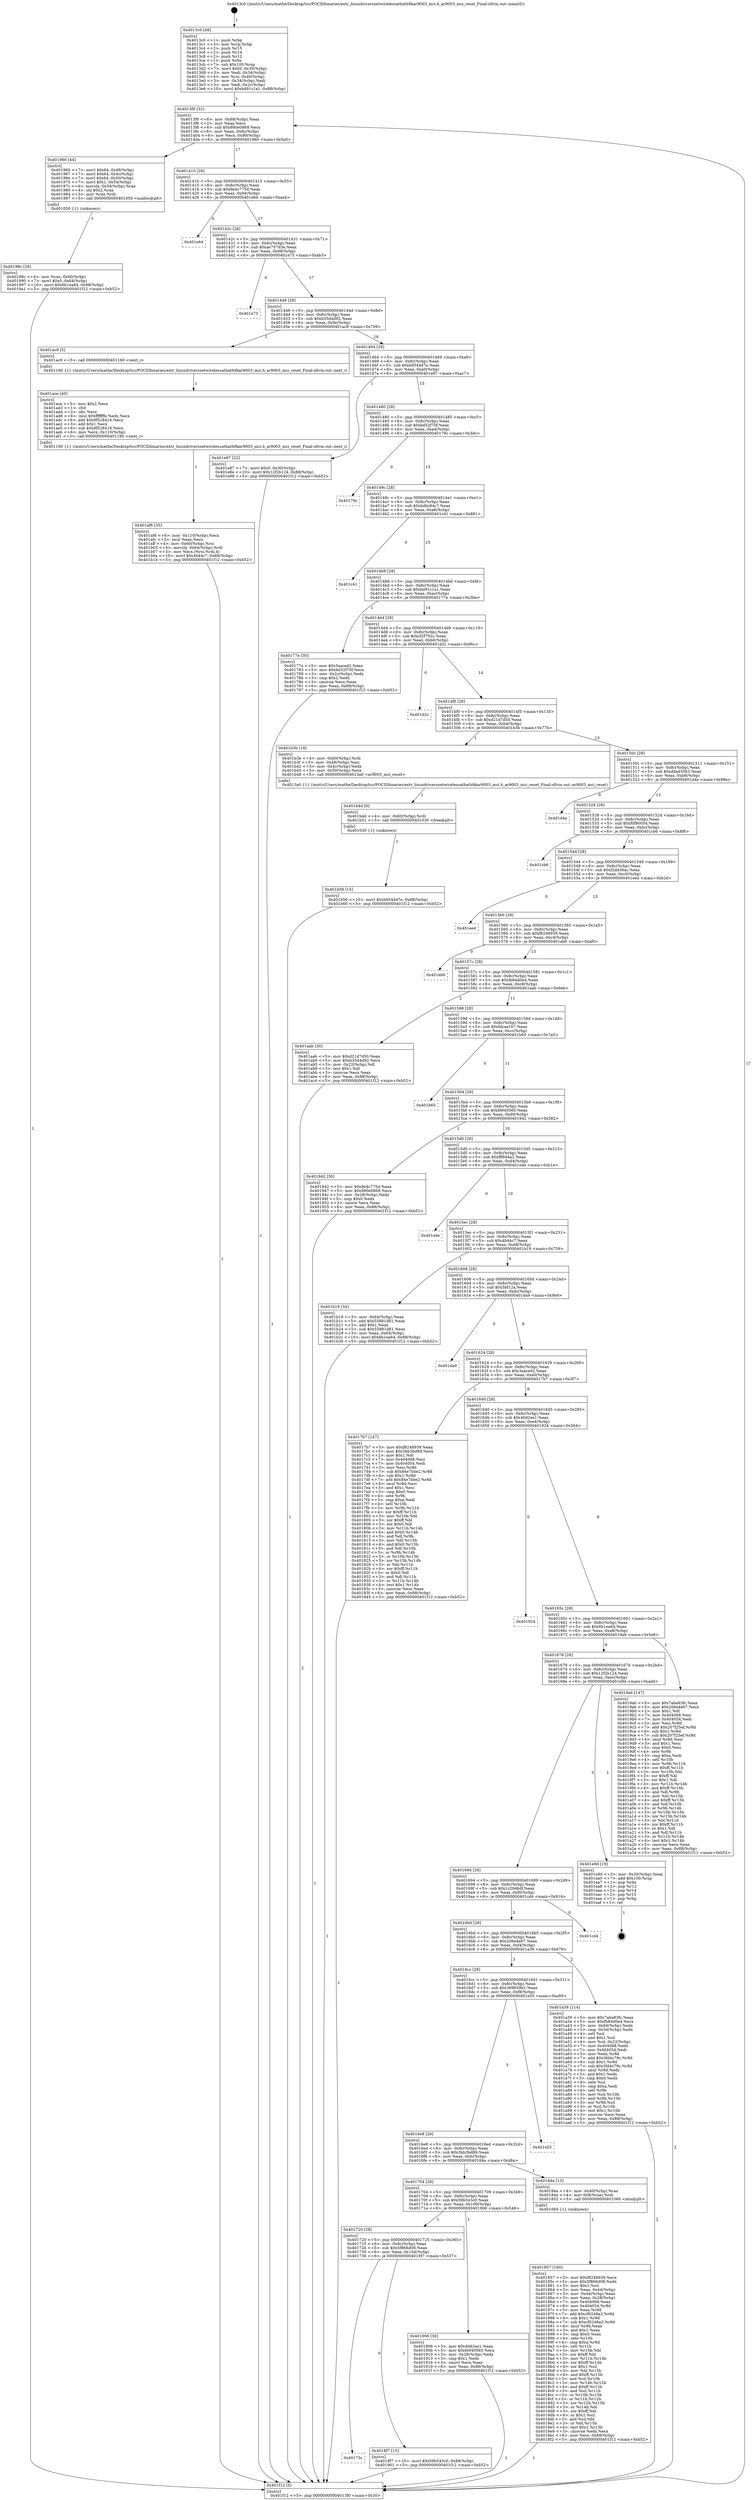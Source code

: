 digraph "0x4013c0" {
  label = "0x4013c0 (/mnt/c/Users/mathe/Desktop/tcc/POCII/binaries/extr_linuxdriversnetwirelessathath9kar9003_mci.h_ar9003_mci_reset_Final-ollvm.out::main(0))"
  labelloc = "t"
  node[shape=record]

  Entry [label="",width=0.3,height=0.3,shape=circle,fillcolor=black,style=filled]
  "0x4013f0" [label="{
     0x4013f0 [32]\l
     | [instrs]\l
     &nbsp;&nbsp;0x4013f0 \<+6\>: mov -0x88(%rbp),%eax\l
     &nbsp;&nbsp;0x4013f6 \<+2\>: mov %eax,%ecx\l
     &nbsp;&nbsp;0x4013f8 \<+6\>: sub $0x990e0869,%ecx\l
     &nbsp;&nbsp;0x4013fe \<+6\>: mov %eax,-0x8c(%rbp)\l
     &nbsp;&nbsp;0x401404 \<+6\>: mov %ecx,-0x90(%rbp)\l
     &nbsp;&nbsp;0x40140a \<+6\>: je 0000000000401960 \<main+0x5a0\>\l
  }"]
  "0x401960" [label="{
     0x401960 [44]\l
     | [instrs]\l
     &nbsp;&nbsp;0x401960 \<+7\>: movl $0x64,-0x48(%rbp)\l
     &nbsp;&nbsp;0x401967 \<+7\>: movl $0x64,-0x4c(%rbp)\l
     &nbsp;&nbsp;0x40196e \<+7\>: movl $0x64,-0x50(%rbp)\l
     &nbsp;&nbsp;0x401975 \<+7\>: movl $0x1,-0x54(%rbp)\l
     &nbsp;&nbsp;0x40197c \<+4\>: movslq -0x54(%rbp),%rax\l
     &nbsp;&nbsp;0x401980 \<+4\>: shl $0x2,%rax\l
     &nbsp;&nbsp;0x401984 \<+3\>: mov %rax,%rdi\l
     &nbsp;&nbsp;0x401987 \<+5\>: call 0000000000401050 \<malloc@plt\>\l
     | [calls]\l
     &nbsp;&nbsp;0x401050 \{1\} (unknown)\l
  }"]
  "0x401410" [label="{
     0x401410 [28]\l
     | [instrs]\l
     &nbsp;&nbsp;0x401410 \<+5\>: jmp 0000000000401415 \<main+0x55\>\l
     &nbsp;&nbsp;0x401415 \<+6\>: mov -0x8c(%rbp),%eax\l
     &nbsp;&nbsp;0x40141b \<+5\>: sub $0x9e4c775d,%eax\l
     &nbsp;&nbsp;0x401420 \<+6\>: mov %eax,-0x94(%rbp)\l
     &nbsp;&nbsp;0x401426 \<+6\>: je 0000000000401e64 \<main+0xaa4\>\l
  }"]
  Exit [label="",width=0.3,height=0.3,shape=circle,fillcolor=black,style=filled,peripheries=2]
  "0x401e64" [label="{
     0x401e64\l
  }", style=dashed]
  "0x40142c" [label="{
     0x40142c [28]\l
     | [instrs]\l
     &nbsp;&nbsp;0x40142c \<+5\>: jmp 0000000000401431 \<main+0x71\>\l
     &nbsp;&nbsp;0x401431 \<+6\>: mov -0x8c(%rbp),%eax\l
     &nbsp;&nbsp;0x401437 \<+5\>: sub $0xae757d3e,%eax\l
     &nbsp;&nbsp;0x40143c \<+6\>: mov %eax,-0x98(%rbp)\l
     &nbsp;&nbsp;0x401442 \<+6\>: je 0000000000401e73 \<main+0xab3\>\l
  }"]
  "0x401b56" [label="{
     0x401b56 [15]\l
     | [instrs]\l
     &nbsp;&nbsp;0x401b56 \<+10\>: movl $0xb9544d7e,-0x88(%rbp)\l
     &nbsp;&nbsp;0x401b60 \<+5\>: jmp 0000000000401f12 \<main+0xb52\>\l
  }"]
  "0x401e73" [label="{
     0x401e73\l
  }", style=dashed]
  "0x401448" [label="{
     0x401448 [28]\l
     | [instrs]\l
     &nbsp;&nbsp;0x401448 \<+5\>: jmp 000000000040144d \<main+0x8d\>\l
     &nbsp;&nbsp;0x40144d \<+6\>: mov -0x8c(%rbp),%eax\l
     &nbsp;&nbsp;0x401453 \<+5\>: sub $0xb35d4d92,%eax\l
     &nbsp;&nbsp;0x401458 \<+6\>: mov %eax,-0x9c(%rbp)\l
     &nbsp;&nbsp;0x40145e \<+6\>: je 0000000000401ac9 \<main+0x709\>\l
  }"]
  "0x401b4d" [label="{
     0x401b4d [9]\l
     | [instrs]\l
     &nbsp;&nbsp;0x401b4d \<+4\>: mov -0x60(%rbp),%rdi\l
     &nbsp;&nbsp;0x401b51 \<+5\>: call 0000000000401030 \<free@plt\>\l
     | [calls]\l
     &nbsp;&nbsp;0x401030 \{1\} (unknown)\l
  }"]
  "0x401ac9" [label="{
     0x401ac9 [5]\l
     | [instrs]\l
     &nbsp;&nbsp;0x401ac9 \<+5\>: call 0000000000401160 \<next_i\>\l
     | [calls]\l
     &nbsp;&nbsp;0x401160 \{1\} (/mnt/c/Users/mathe/Desktop/tcc/POCII/binaries/extr_linuxdriversnetwirelessathath9kar9003_mci.h_ar9003_mci_reset_Final-ollvm.out::next_i)\l
  }"]
  "0x401464" [label="{
     0x401464 [28]\l
     | [instrs]\l
     &nbsp;&nbsp;0x401464 \<+5\>: jmp 0000000000401469 \<main+0xa9\>\l
     &nbsp;&nbsp;0x401469 \<+6\>: mov -0x8c(%rbp),%eax\l
     &nbsp;&nbsp;0x40146f \<+5\>: sub $0xb9544d7e,%eax\l
     &nbsp;&nbsp;0x401474 \<+6\>: mov %eax,-0xa0(%rbp)\l
     &nbsp;&nbsp;0x40147a \<+6\>: je 0000000000401e87 \<main+0xac7\>\l
  }"]
  "0x401af6" [label="{
     0x401af6 [35]\l
     | [instrs]\l
     &nbsp;&nbsp;0x401af6 \<+6\>: mov -0x110(%rbp),%ecx\l
     &nbsp;&nbsp;0x401afc \<+3\>: imul %eax,%ecx\l
     &nbsp;&nbsp;0x401aff \<+4\>: mov -0x60(%rbp),%rsi\l
     &nbsp;&nbsp;0x401b03 \<+4\>: movslq -0x64(%rbp),%rdi\l
     &nbsp;&nbsp;0x401b07 \<+3\>: mov %ecx,(%rsi,%rdi,4)\l
     &nbsp;&nbsp;0x401b0a \<+10\>: movl $0x4b44c7,-0x88(%rbp)\l
     &nbsp;&nbsp;0x401b14 \<+5\>: jmp 0000000000401f12 \<main+0xb52\>\l
  }"]
  "0x401e87" [label="{
     0x401e87 [22]\l
     | [instrs]\l
     &nbsp;&nbsp;0x401e87 \<+7\>: movl $0x0,-0x30(%rbp)\l
     &nbsp;&nbsp;0x401e8e \<+10\>: movl $0x12f2b124,-0x88(%rbp)\l
     &nbsp;&nbsp;0x401e98 \<+5\>: jmp 0000000000401f12 \<main+0xb52\>\l
  }"]
  "0x401480" [label="{
     0x401480 [28]\l
     | [instrs]\l
     &nbsp;&nbsp;0x401480 \<+5\>: jmp 0000000000401485 \<main+0xc5\>\l
     &nbsp;&nbsp;0x401485 \<+6\>: mov -0x8c(%rbp),%eax\l
     &nbsp;&nbsp;0x40148b \<+5\>: sub $0xbd32f70f,%eax\l
     &nbsp;&nbsp;0x401490 \<+6\>: mov %eax,-0xa4(%rbp)\l
     &nbsp;&nbsp;0x401496 \<+6\>: je 000000000040179c \<main+0x3dc\>\l
  }"]
  "0x401ace" [label="{
     0x401ace [40]\l
     | [instrs]\l
     &nbsp;&nbsp;0x401ace \<+5\>: mov $0x2,%ecx\l
     &nbsp;&nbsp;0x401ad3 \<+1\>: cltd\l
     &nbsp;&nbsp;0x401ad4 \<+2\>: idiv %ecx\l
     &nbsp;&nbsp;0x401ad6 \<+6\>: imul $0xfffffffe,%edx,%ecx\l
     &nbsp;&nbsp;0x401adc \<+6\>: add $0x9f528416,%ecx\l
     &nbsp;&nbsp;0x401ae2 \<+3\>: add $0x1,%ecx\l
     &nbsp;&nbsp;0x401ae5 \<+6\>: sub $0x9f528416,%ecx\l
     &nbsp;&nbsp;0x401aeb \<+6\>: mov %ecx,-0x110(%rbp)\l
     &nbsp;&nbsp;0x401af1 \<+5\>: call 0000000000401160 \<next_i\>\l
     | [calls]\l
     &nbsp;&nbsp;0x401160 \{1\} (/mnt/c/Users/mathe/Desktop/tcc/POCII/binaries/extr_linuxdriversnetwirelessathath9kar9003_mci.h_ar9003_mci_reset_Final-ollvm.out::next_i)\l
  }"]
  "0x40179c" [label="{
     0x40179c\l
  }", style=dashed]
  "0x40149c" [label="{
     0x40149c [28]\l
     | [instrs]\l
     &nbsp;&nbsp;0x40149c \<+5\>: jmp 00000000004014a1 \<main+0xe1\>\l
     &nbsp;&nbsp;0x4014a1 \<+6\>: mov -0x8c(%rbp),%eax\l
     &nbsp;&nbsp;0x4014a7 \<+5\>: sub $0xbd6c84c7,%eax\l
     &nbsp;&nbsp;0x4014ac \<+6\>: mov %eax,-0xa8(%rbp)\l
     &nbsp;&nbsp;0x4014b2 \<+6\>: je 0000000000401c41 \<main+0x881\>\l
  }"]
  "0x40198c" [label="{
     0x40198c [26]\l
     | [instrs]\l
     &nbsp;&nbsp;0x40198c \<+4\>: mov %rax,-0x60(%rbp)\l
     &nbsp;&nbsp;0x401990 \<+7\>: movl $0x0,-0x64(%rbp)\l
     &nbsp;&nbsp;0x401997 \<+10\>: movl $0x6b1ea64,-0x88(%rbp)\l
     &nbsp;&nbsp;0x4019a1 \<+5\>: jmp 0000000000401f12 \<main+0xb52\>\l
  }"]
  "0x401c41" [label="{
     0x401c41\l
  }", style=dashed]
  "0x4014b8" [label="{
     0x4014b8 [28]\l
     | [instrs]\l
     &nbsp;&nbsp;0x4014b8 \<+5\>: jmp 00000000004014bd \<main+0xfd\>\l
     &nbsp;&nbsp;0x4014bd \<+6\>: mov -0x8c(%rbp),%eax\l
     &nbsp;&nbsp;0x4014c3 \<+5\>: sub $0xbd91c1a1,%eax\l
     &nbsp;&nbsp;0x4014c8 \<+6\>: mov %eax,-0xac(%rbp)\l
     &nbsp;&nbsp;0x4014ce \<+6\>: je 000000000040177e \<main+0x3be\>\l
  }"]
  "0x40173c" [label="{
     0x40173c\l
  }", style=dashed]
  "0x40177e" [label="{
     0x40177e [30]\l
     | [instrs]\l
     &nbsp;&nbsp;0x40177e \<+5\>: mov $0x3aaced2,%eax\l
     &nbsp;&nbsp;0x401783 \<+5\>: mov $0xbd32f70f,%ecx\l
     &nbsp;&nbsp;0x401788 \<+3\>: mov -0x2c(%rbp),%edx\l
     &nbsp;&nbsp;0x40178b \<+3\>: cmp $0x2,%edx\l
     &nbsp;&nbsp;0x40178e \<+3\>: cmovne %ecx,%eax\l
     &nbsp;&nbsp;0x401791 \<+6\>: mov %eax,-0x88(%rbp)\l
     &nbsp;&nbsp;0x401797 \<+5\>: jmp 0000000000401f12 \<main+0xb52\>\l
  }"]
  "0x4014d4" [label="{
     0x4014d4 [28]\l
     | [instrs]\l
     &nbsp;&nbsp;0x4014d4 \<+5\>: jmp 00000000004014d9 \<main+0x119\>\l
     &nbsp;&nbsp;0x4014d9 \<+6\>: mov -0x8c(%rbp),%eax\l
     &nbsp;&nbsp;0x4014df \<+5\>: sub $0xcf2f792c,%eax\l
     &nbsp;&nbsp;0x4014e4 \<+6\>: mov %eax,-0xb0(%rbp)\l
     &nbsp;&nbsp;0x4014ea \<+6\>: je 0000000000401d2c \<main+0x96c\>\l
  }"]
  "0x401f12" [label="{
     0x401f12 [5]\l
     | [instrs]\l
     &nbsp;&nbsp;0x401f12 \<+5\>: jmp 00000000004013f0 \<main+0x30\>\l
  }"]
  "0x4013c0" [label="{
     0x4013c0 [48]\l
     | [instrs]\l
     &nbsp;&nbsp;0x4013c0 \<+1\>: push %rbp\l
     &nbsp;&nbsp;0x4013c1 \<+3\>: mov %rsp,%rbp\l
     &nbsp;&nbsp;0x4013c4 \<+2\>: push %r15\l
     &nbsp;&nbsp;0x4013c6 \<+2\>: push %r14\l
     &nbsp;&nbsp;0x4013c8 \<+2\>: push %r12\l
     &nbsp;&nbsp;0x4013ca \<+1\>: push %rbx\l
     &nbsp;&nbsp;0x4013cb \<+7\>: sub $0x100,%rsp\l
     &nbsp;&nbsp;0x4013d2 \<+7\>: movl $0x0,-0x30(%rbp)\l
     &nbsp;&nbsp;0x4013d9 \<+3\>: mov %edi,-0x34(%rbp)\l
     &nbsp;&nbsp;0x4013dc \<+4\>: mov %rsi,-0x40(%rbp)\l
     &nbsp;&nbsp;0x4013e0 \<+3\>: mov -0x34(%rbp),%edi\l
     &nbsp;&nbsp;0x4013e3 \<+3\>: mov %edi,-0x2c(%rbp)\l
     &nbsp;&nbsp;0x4013e6 \<+10\>: movl $0xbd91c1a1,-0x88(%rbp)\l
  }"]
  "0x4018f7" [label="{
     0x4018f7 [15]\l
     | [instrs]\l
     &nbsp;&nbsp;0x4018f7 \<+10\>: movl $0x59b543c0,-0x88(%rbp)\l
     &nbsp;&nbsp;0x401901 \<+5\>: jmp 0000000000401f12 \<main+0xb52\>\l
  }"]
  "0x401d2c" [label="{
     0x401d2c\l
  }", style=dashed]
  "0x4014f0" [label="{
     0x4014f0 [28]\l
     | [instrs]\l
     &nbsp;&nbsp;0x4014f0 \<+5\>: jmp 00000000004014f5 \<main+0x135\>\l
     &nbsp;&nbsp;0x4014f5 \<+6\>: mov -0x8c(%rbp),%eax\l
     &nbsp;&nbsp;0x4014fb \<+5\>: sub $0xd21d7d50,%eax\l
     &nbsp;&nbsp;0x401500 \<+6\>: mov %eax,-0xb4(%rbp)\l
     &nbsp;&nbsp;0x401506 \<+6\>: je 0000000000401b3b \<main+0x77b\>\l
  }"]
  "0x401720" [label="{
     0x401720 [28]\l
     | [instrs]\l
     &nbsp;&nbsp;0x401720 \<+5\>: jmp 0000000000401725 \<main+0x365\>\l
     &nbsp;&nbsp;0x401725 \<+6\>: mov -0x8c(%rbp),%eax\l
     &nbsp;&nbsp;0x40172b \<+5\>: sub $0x5f866d08,%eax\l
     &nbsp;&nbsp;0x401730 \<+6\>: mov %eax,-0x104(%rbp)\l
     &nbsp;&nbsp;0x401736 \<+6\>: je 00000000004018f7 \<main+0x537\>\l
  }"]
  "0x401b3b" [label="{
     0x401b3b [18]\l
     | [instrs]\l
     &nbsp;&nbsp;0x401b3b \<+4\>: mov -0x60(%rbp),%rdi\l
     &nbsp;&nbsp;0x401b3f \<+3\>: mov -0x48(%rbp),%esi\l
     &nbsp;&nbsp;0x401b42 \<+3\>: mov -0x4c(%rbp),%edx\l
     &nbsp;&nbsp;0x401b45 \<+3\>: mov -0x50(%rbp),%ecx\l
     &nbsp;&nbsp;0x401b48 \<+5\>: call 00000000004013a0 \<ar9003_mci_reset\>\l
     | [calls]\l
     &nbsp;&nbsp;0x4013a0 \{1\} (/mnt/c/Users/mathe/Desktop/tcc/POCII/binaries/extr_linuxdriversnetwirelessathath9kar9003_mci.h_ar9003_mci_reset_Final-ollvm.out::ar9003_mci_reset)\l
  }"]
  "0x40150c" [label="{
     0x40150c [28]\l
     | [instrs]\l
     &nbsp;&nbsp;0x40150c \<+5\>: jmp 0000000000401511 \<main+0x151\>\l
     &nbsp;&nbsp;0x401511 \<+6\>: mov -0x8c(%rbp),%eax\l
     &nbsp;&nbsp;0x401517 \<+5\>: sub $0xdda45563,%eax\l
     &nbsp;&nbsp;0x40151c \<+6\>: mov %eax,-0xb8(%rbp)\l
     &nbsp;&nbsp;0x401522 \<+6\>: je 0000000000401d4e \<main+0x98e\>\l
  }"]
  "0x401906" [label="{
     0x401906 [30]\l
     | [instrs]\l
     &nbsp;&nbsp;0x401906 \<+5\>: mov $0x40d2ee1,%eax\l
     &nbsp;&nbsp;0x40190b \<+5\>: mov $0xfe940565,%ecx\l
     &nbsp;&nbsp;0x401910 \<+3\>: mov -0x28(%rbp),%edx\l
     &nbsp;&nbsp;0x401913 \<+3\>: cmp $0x1,%edx\l
     &nbsp;&nbsp;0x401916 \<+3\>: cmovl %ecx,%eax\l
     &nbsp;&nbsp;0x401919 \<+6\>: mov %eax,-0x88(%rbp)\l
     &nbsp;&nbsp;0x40191f \<+5\>: jmp 0000000000401f12 \<main+0xb52\>\l
  }"]
  "0x401d4e" [label="{
     0x401d4e\l
  }", style=dashed]
  "0x401528" [label="{
     0x401528 [28]\l
     | [instrs]\l
     &nbsp;&nbsp;0x401528 \<+5\>: jmp 000000000040152d \<main+0x16d\>\l
     &nbsp;&nbsp;0x40152d \<+6\>: mov -0x8c(%rbp),%eax\l
     &nbsp;&nbsp;0x401533 \<+5\>: sub $0xf0f90054,%eax\l
     &nbsp;&nbsp;0x401538 \<+6\>: mov %eax,-0xbc(%rbp)\l
     &nbsp;&nbsp;0x40153e \<+6\>: je 0000000000401cb6 \<main+0x8f6\>\l
  }"]
  "0x401857" [label="{
     0x401857 [160]\l
     | [instrs]\l
     &nbsp;&nbsp;0x401857 \<+5\>: mov $0xf8248939,%ecx\l
     &nbsp;&nbsp;0x40185c \<+5\>: mov $0x5f866d08,%edx\l
     &nbsp;&nbsp;0x401861 \<+3\>: mov $0x1,%sil\l
     &nbsp;&nbsp;0x401864 \<+3\>: mov %eax,-0x44(%rbp)\l
     &nbsp;&nbsp;0x401867 \<+3\>: mov -0x44(%rbp),%eax\l
     &nbsp;&nbsp;0x40186a \<+3\>: mov %eax,-0x28(%rbp)\l
     &nbsp;&nbsp;0x40186d \<+7\>: mov 0x404068,%eax\l
     &nbsp;&nbsp;0x401874 \<+8\>: mov 0x404054,%r8d\l
     &nbsp;&nbsp;0x40187c \<+3\>: mov %eax,%r9d\l
     &nbsp;&nbsp;0x40187f \<+7\>: add $0xcf0248a3,%r9d\l
     &nbsp;&nbsp;0x401886 \<+4\>: sub $0x1,%r9d\l
     &nbsp;&nbsp;0x40188a \<+7\>: sub $0xcf0248a3,%r9d\l
     &nbsp;&nbsp;0x401891 \<+4\>: imul %r9d,%eax\l
     &nbsp;&nbsp;0x401895 \<+3\>: and $0x1,%eax\l
     &nbsp;&nbsp;0x401898 \<+3\>: cmp $0x0,%eax\l
     &nbsp;&nbsp;0x40189b \<+4\>: sete %r10b\l
     &nbsp;&nbsp;0x40189f \<+4\>: cmp $0xa,%r8d\l
     &nbsp;&nbsp;0x4018a3 \<+4\>: setl %r11b\l
     &nbsp;&nbsp;0x4018a7 \<+3\>: mov %r10b,%bl\l
     &nbsp;&nbsp;0x4018aa \<+3\>: xor $0xff,%bl\l
     &nbsp;&nbsp;0x4018ad \<+3\>: mov %r11b,%r14b\l
     &nbsp;&nbsp;0x4018b0 \<+4\>: xor $0xff,%r14b\l
     &nbsp;&nbsp;0x4018b4 \<+4\>: xor $0x1,%sil\l
     &nbsp;&nbsp;0x4018b8 \<+3\>: mov %bl,%r15b\l
     &nbsp;&nbsp;0x4018bb \<+4\>: and $0xff,%r15b\l
     &nbsp;&nbsp;0x4018bf \<+3\>: and %sil,%r10b\l
     &nbsp;&nbsp;0x4018c2 \<+3\>: mov %r14b,%r12b\l
     &nbsp;&nbsp;0x4018c5 \<+4\>: and $0xff,%r12b\l
     &nbsp;&nbsp;0x4018c9 \<+3\>: and %sil,%r11b\l
     &nbsp;&nbsp;0x4018cc \<+3\>: or %r10b,%r15b\l
     &nbsp;&nbsp;0x4018cf \<+3\>: or %r11b,%r12b\l
     &nbsp;&nbsp;0x4018d2 \<+3\>: xor %r12b,%r15b\l
     &nbsp;&nbsp;0x4018d5 \<+3\>: or %r14b,%bl\l
     &nbsp;&nbsp;0x4018d8 \<+3\>: xor $0xff,%bl\l
     &nbsp;&nbsp;0x4018db \<+4\>: or $0x1,%sil\l
     &nbsp;&nbsp;0x4018df \<+3\>: and %sil,%bl\l
     &nbsp;&nbsp;0x4018e2 \<+3\>: or %bl,%r15b\l
     &nbsp;&nbsp;0x4018e5 \<+4\>: test $0x1,%r15b\l
     &nbsp;&nbsp;0x4018e9 \<+3\>: cmovne %edx,%ecx\l
     &nbsp;&nbsp;0x4018ec \<+6\>: mov %ecx,-0x88(%rbp)\l
     &nbsp;&nbsp;0x4018f2 \<+5\>: jmp 0000000000401f12 \<main+0xb52\>\l
  }"]
  "0x401cb6" [label="{
     0x401cb6\l
  }", style=dashed]
  "0x401544" [label="{
     0x401544 [28]\l
     | [instrs]\l
     &nbsp;&nbsp;0x401544 \<+5\>: jmp 0000000000401549 \<main+0x189\>\l
     &nbsp;&nbsp;0x401549 \<+6\>: mov -0x8c(%rbp),%eax\l
     &nbsp;&nbsp;0x40154f \<+5\>: sub $0xf2dd36ac,%eax\l
     &nbsp;&nbsp;0x401554 \<+6\>: mov %eax,-0xc0(%rbp)\l
     &nbsp;&nbsp;0x40155a \<+6\>: je 0000000000401eed \<main+0xb2d\>\l
  }"]
  "0x401704" [label="{
     0x401704 [28]\l
     | [instrs]\l
     &nbsp;&nbsp;0x401704 \<+5\>: jmp 0000000000401709 \<main+0x349\>\l
     &nbsp;&nbsp;0x401709 \<+6\>: mov -0x8c(%rbp),%eax\l
     &nbsp;&nbsp;0x40170f \<+5\>: sub $0x59b543c0,%eax\l
     &nbsp;&nbsp;0x401714 \<+6\>: mov %eax,-0x100(%rbp)\l
     &nbsp;&nbsp;0x40171a \<+6\>: je 0000000000401906 \<main+0x546\>\l
  }"]
  "0x401eed" [label="{
     0x401eed\l
  }", style=dashed]
  "0x401560" [label="{
     0x401560 [28]\l
     | [instrs]\l
     &nbsp;&nbsp;0x401560 \<+5\>: jmp 0000000000401565 \<main+0x1a5\>\l
     &nbsp;&nbsp;0x401565 \<+6\>: mov -0x8c(%rbp),%eax\l
     &nbsp;&nbsp;0x40156b \<+5\>: sub $0xf8248939,%eax\l
     &nbsp;&nbsp;0x401570 \<+6\>: mov %eax,-0xc4(%rbp)\l
     &nbsp;&nbsp;0x401576 \<+6\>: je 0000000000401eb0 \<main+0xaf0\>\l
  }"]
  "0x40184a" [label="{
     0x40184a [13]\l
     | [instrs]\l
     &nbsp;&nbsp;0x40184a \<+4\>: mov -0x40(%rbp),%rax\l
     &nbsp;&nbsp;0x40184e \<+4\>: mov 0x8(%rax),%rdi\l
     &nbsp;&nbsp;0x401852 \<+5\>: call 0000000000401060 \<atoi@plt\>\l
     | [calls]\l
     &nbsp;&nbsp;0x401060 \{1\} (unknown)\l
  }"]
  "0x401eb0" [label="{
     0x401eb0\l
  }", style=dashed]
  "0x40157c" [label="{
     0x40157c [28]\l
     | [instrs]\l
     &nbsp;&nbsp;0x40157c \<+5\>: jmp 0000000000401581 \<main+0x1c1\>\l
     &nbsp;&nbsp;0x401581 \<+6\>: mov -0x8c(%rbp),%eax\l
     &nbsp;&nbsp;0x401587 \<+5\>: sub $0xfb84d0e4,%eax\l
     &nbsp;&nbsp;0x40158c \<+6\>: mov %eax,-0xc8(%rbp)\l
     &nbsp;&nbsp;0x401592 \<+6\>: je 0000000000401aab \<main+0x6eb\>\l
  }"]
  "0x4016e8" [label="{
     0x4016e8 [28]\l
     | [instrs]\l
     &nbsp;&nbsp;0x4016e8 \<+5\>: jmp 00000000004016ed \<main+0x32d\>\l
     &nbsp;&nbsp;0x4016ed \<+6\>: mov -0x8c(%rbp),%eax\l
     &nbsp;&nbsp;0x4016f3 \<+5\>: sub $0x3bb3bd89,%eax\l
     &nbsp;&nbsp;0x4016f8 \<+6\>: mov %eax,-0xfc(%rbp)\l
     &nbsp;&nbsp;0x4016fe \<+6\>: je 000000000040184a \<main+0x48a\>\l
  }"]
  "0x401aab" [label="{
     0x401aab [30]\l
     | [instrs]\l
     &nbsp;&nbsp;0x401aab \<+5\>: mov $0xd21d7d50,%eax\l
     &nbsp;&nbsp;0x401ab0 \<+5\>: mov $0xb35d4d92,%ecx\l
     &nbsp;&nbsp;0x401ab5 \<+3\>: mov -0x22(%rbp),%dl\l
     &nbsp;&nbsp;0x401ab8 \<+3\>: test $0x1,%dl\l
     &nbsp;&nbsp;0x401abb \<+3\>: cmovne %ecx,%eax\l
     &nbsp;&nbsp;0x401abe \<+6\>: mov %eax,-0x88(%rbp)\l
     &nbsp;&nbsp;0x401ac4 \<+5\>: jmp 0000000000401f12 \<main+0xb52\>\l
  }"]
  "0x401598" [label="{
     0x401598 [28]\l
     | [instrs]\l
     &nbsp;&nbsp;0x401598 \<+5\>: jmp 000000000040159d \<main+0x1dd\>\l
     &nbsp;&nbsp;0x40159d \<+6\>: mov -0x8c(%rbp),%eax\l
     &nbsp;&nbsp;0x4015a3 \<+5\>: sub $0xfdcaa1b7,%eax\l
     &nbsp;&nbsp;0x4015a8 \<+6\>: mov %eax,-0xcc(%rbp)\l
     &nbsp;&nbsp;0x4015ae \<+6\>: je 0000000000401b65 \<main+0x7a5\>\l
  }"]
  "0x401e55" [label="{
     0x401e55\l
  }", style=dashed]
  "0x401b65" [label="{
     0x401b65\l
  }", style=dashed]
  "0x4015b4" [label="{
     0x4015b4 [28]\l
     | [instrs]\l
     &nbsp;&nbsp;0x4015b4 \<+5\>: jmp 00000000004015b9 \<main+0x1f9\>\l
     &nbsp;&nbsp;0x4015b9 \<+6\>: mov -0x8c(%rbp),%eax\l
     &nbsp;&nbsp;0x4015bf \<+5\>: sub $0xfe940565,%eax\l
     &nbsp;&nbsp;0x4015c4 \<+6\>: mov %eax,-0xd0(%rbp)\l
     &nbsp;&nbsp;0x4015ca \<+6\>: je 0000000000401942 \<main+0x582\>\l
  }"]
  "0x4016cc" [label="{
     0x4016cc [28]\l
     | [instrs]\l
     &nbsp;&nbsp;0x4016cc \<+5\>: jmp 00000000004016d1 \<main+0x311\>\l
     &nbsp;&nbsp;0x4016d1 \<+6\>: mov -0x8c(%rbp),%eax\l
     &nbsp;&nbsp;0x4016d7 \<+5\>: sub $0x369659b1,%eax\l
     &nbsp;&nbsp;0x4016dc \<+6\>: mov %eax,-0xf8(%rbp)\l
     &nbsp;&nbsp;0x4016e2 \<+6\>: je 0000000000401e55 \<main+0xa95\>\l
  }"]
  "0x401942" [label="{
     0x401942 [30]\l
     | [instrs]\l
     &nbsp;&nbsp;0x401942 \<+5\>: mov $0x9e4c775d,%eax\l
     &nbsp;&nbsp;0x401947 \<+5\>: mov $0x990e0869,%ecx\l
     &nbsp;&nbsp;0x40194c \<+3\>: mov -0x28(%rbp),%edx\l
     &nbsp;&nbsp;0x40194f \<+3\>: cmp $0x0,%edx\l
     &nbsp;&nbsp;0x401952 \<+3\>: cmove %ecx,%eax\l
     &nbsp;&nbsp;0x401955 \<+6\>: mov %eax,-0x88(%rbp)\l
     &nbsp;&nbsp;0x40195b \<+5\>: jmp 0000000000401f12 \<main+0xb52\>\l
  }"]
  "0x4015d0" [label="{
     0x4015d0 [28]\l
     | [instrs]\l
     &nbsp;&nbsp;0x4015d0 \<+5\>: jmp 00000000004015d5 \<main+0x215\>\l
     &nbsp;&nbsp;0x4015d5 \<+6\>: mov -0x8c(%rbp),%eax\l
     &nbsp;&nbsp;0x4015db \<+5\>: sub $0xfff6d4a2,%eax\l
     &nbsp;&nbsp;0x4015e0 \<+6\>: mov %eax,-0xd4(%rbp)\l
     &nbsp;&nbsp;0x4015e6 \<+6\>: je 0000000000401ede \<main+0xb1e\>\l
  }"]
  "0x401a39" [label="{
     0x401a39 [114]\l
     | [instrs]\l
     &nbsp;&nbsp;0x401a39 \<+5\>: mov $0x7aba93fc,%eax\l
     &nbsp;&nbsp;0x401a3e \<+5\>: mov $0xfb84d0e4,%ecx\l
     &nbsp;&nbsp;0x401a43 \<+3\>: mov -0x64(%rbp),%edx\l
     &nbsp;&nbsp;0x401a46 \<+3\>: cmp -0x54(%rbp),%edx\l
     &nbsp;&nbsp;0x401a49 \<+4\>: setl %sil\l
     &nbsp;&nbsp;0x401a4d \<+4\>: and $0x1,%sil\l
     &nbsp;&nbsp;0x401a51 \<+4\>: mov %sil,-0x22(%rbp)\l
     &nbsp;&nbsp;0x401a55 \<+7\>: mov 0x404068,%edx\l
     &nbsp;&nbsp;0x401a5c \<+7\>: mov 0x404054,%edi\l
     &nbsp;&nbsp;0x401a63 \<+3\>: mov %edx,%r8d\l
     &nbsp;&nbsp;0x401a66 \<+7\>: add $0x3fd4c79c,%r8d\l
     &nbsp;&nbsp;0x401a6d \<+4\>: sub $0x1,%r8d\l
     &nbsp;&nbsp;0x401a71 \<+7\>: sub $0x3fd4c79c,%r8d\l
     &nbsp;&nbsp;0x401a78 \<+4\>: imul %r8d,%edx\l
     &nbsp;&nbsp;0x401a7c \<+3\>: and $0x1,%edx\l
     &nbsp;&nbsp;0x401a7f \<+3\>: cmp $0x0,%edx\l
     &nbsp;&nbsp;0x401a82 \<+4\>: sete %sil\l
     &nbsp;&nbsp;0x401a86 \<+3\>: cmp $0xa,%edi\l
     &nbsp;&nbsp;0x401a89 \<+4\>: setl %r9b\l
     &nbsp;&nbsp;0x401a8d \<+3\>: mov %sil,%r10b\l
     &nbsp;&nbsp;0x401a90 \<+3\>: and %r9b,%r10b\l
     &nbsp;&nbsp;0x401a93 \<+3\>: xor %r9b,%sil\l
     &nbsp;&nbsp;0x401a96 \<+3\>: or %sil,%r10b\l
     &nbsp;&nbsp;0x401a99 \<+4\>: test $0x1,%r10b\l
     &nbsp;&nbsp;0x401a9d \<+3\>: cmovne %ecx,%eax\l
     &nbsp;&nbsp;0x401aa0 \<+6\>: mov %eax,-0x88(%rbp)\l
     &nbsp;&nbsp;0x401aa6 \<+5\>: jmp 0000000000401f12 \<main+0xb52\>\l
  }"]
  "0x401ede" [label="{
     0x401ede\l
  }", style=dashed]
  "0x4015ec" [label="{
     0x4015ec [28]\l
     | [instrs]\l
     &nbsp;&nbsp;0x4015ec \<+5\>: jmp 00000000004015f1 \<main+0x231\>\l
     &nbsp;&nbsp;0x4015f1 \<+6\>: mov -0x8c(%rbp),%eax\l
     &nbsp;&nbsp;0x4015f7 \<+5\>: sub $0x4b44c7,%eax\l
     &nbsp;&nbsp;0x4015fc \<+6\>: mov %eax,-0xd8(%rbp)\l
     &nbsp;&nbsp;0x401602 \<+6\>: je 0000000000401b19 \<main+0x759\>\l
  }"]
  "0x4016b0" [label="{
     0x4016b0 [28]\l
     | [instrs]\l
     &nbsp;&nbsp;0x4016b0 \<+5\>: jmp 00000000004016b5 \<main+0x2f5\>\l
     &nbsp;&nbsp;0x4016b5 \<+6\>: mov -0x8c(%rbp),%eax\l
     &nbsp;&nbsp;0x4016bb \<+5\>: sub $0x206e4e67,%eax\l
     &nbsp;&nbsp;0x4016c0 \<+6\>: mov %eax,-0xf4(%rbp)\l
     &nbsp;&nbsp;0x4016c6 \<+6\>: je 0000000000401a39 \<main+0x679\>\l
  }"]
  "0x401b19" [label="{
     0x401b19 [34]\l
     | [instrs]\l
     &nbsp;&nbsp;0x401b19 \<+3\>: mov -0x64(%rbp),%eax\l
     &nbsp;&nbsp;0x401b1c \<+5\>: add $0x55881d81,%eax\l
     &nbsp;&nbsp;0x401b21 \<+3\>: add $0x1,%eax\l
     &nbsp;&nbsp;0x401b24 \<+5\>: sub $0x55881d81,%eax\l
     &nbsp;&nbsp;0x401b29 \<+3\>: mov %eax,-0x64(%rbp)\l
     &nbsp;&nbsp;0x401b2c \<+10\>: movl $0x6b1ea64,-0x88(%rbp)\l
     &nbsp;&nbsp;0x401b36 \<+5\>: jmp 0000000000401f12 \<main+0xb52\>\l
  }"]
  "0x401608" [label="{
     0x401608 [28]\l
     | [instrs]\l
     &nbsp;&nbsp;0x401608 \<+5\>: jmp 000000000040160d \<main+0x24d\>\l
     &nbsp;&nbsp;0x40160d \<+6\>: mov -0x8c(%rbp),%eax\l
     &nbsp;&nbsp;0x401613 \<+5\>: sub $0x5bf12a,%eax\l
     &nbsp;&nbsp;0x401618 \<+6\>: mov %eax,-0xdc(%rbp)\l
     &nbsp;&nbsp;0x40161e \<+6\>: je 0000000000401da9 \<main+0x9e9\>\l
  }"]
  "0x401cd4" [label="{
     0x401cd4\l
  }", style=dashed]
  "0x401da9" [label="{
     0x401da9\l
  }", style=dashed]
  "0x401624" [label="{
     0x401624 [28]\l
     | [instrs]\l
     &nbsp;&nbsp;0x401624 \<+5\>: jmp 0000000000401629 \<main+0x269\>\l
     &nbsp;&nbsp;0x401629 \<+6\>: mov -0x8c(%rbp),%eax\l
     &nbsp;&nbsp;0x40162f \<+5\>: sub $0x3aaced2,%eax\l
     &nbsp;&nbsp;0x401634 \<+6\>: mov %eax,-0xe0(%rbp)\l
     &nbsp;&nbsp;0x40163a \<+6\>: je 00000000004017b7 \<main+0x3f7\>\l
  }"]
  "0x401694" [label="{
     0x401694 [28]\l
     | [instrs]\l
     &nbsp;&nbsp;0x401694 \<+5\>: jmp 0000000000401699 \<main+0x2d9\>\l
     &nbsp;&nbsp;0x401699 \<+6\>: mov -0x8c(%rbp),%eax\l
     &nbsp;&nbsp;0x40169f \<+5\>: sub $0x1c29d6df,%eax\l
     &nbsp;&nbsp;0x4016a4 \<+6\>: mov %eax,-0xf0(%rbp)\l
     &nbsp;&nbsp;0x4016aa \<+6\>: je 0000000000401cd4 \<main+0x914\>\l
  }"]
  "0x4017b7" [label="{
     0x4017b7 [147]\l
     | [instrs]\l
     &nbsp;&nbsp;0x4017b7 \<+5\>: mov $0xf8248939,%eax\l
     &nbsp;&nbsp;0x4017bc \<+5\>: mov $0x3bb3bd89,%ecx\l
     &nbsp;&nbsp;0x4017c1 \<+2\>: mov $0x1,%dl\l
     &nbsp;&nbsp;0x4017c3 \<+7\>: mov 0x404068,%esi\l
     &nbsp;&nbsp;0x4017ca \<+7\>: mov 0x404054,%edi\l
     &nbsp;&nbsp;0x4017d1 \<+3\>: mov %esi,%r8d\l
     &nbsp;&nbsp;0x4017d4 \<+7\>: sub $0x84e7bbe2,%r8d\l
     &nbsp;&nbsp;0x4017db \<+4\>: sub $0x1,%r8d\l
     &nbsp;&nbsp;0x4017df \<+7\>: add $0x84e7bbe2,%r8d\l
     &nbsp;&nbsp;0x4017e6 \<+4\>: imul %r8d,%esi\l
     &nbsp;&nbsp;0x4017ea \<+3\>: and $0x1,%esi\l
     &nbsp;&nbsp;0x4017ed \<+3\>: cmp $0x0,%esi\l
     &nbsp;&nbsp;0x4017f0 \<+4\>: sete %r9b\l
     &nbsp;&nbsp;0x4017f4 \<+3\>: cmp $0xa,%edi\l
     &nbsp;&nbsp;0x4017f7 \<+4\>: setl %r10b\l
     &nbsp;&nbsp;0x4017fb \<+3\>: mov %r9b,%r11b\l
     &nbsp;&nbsp;0x4017fe \<+4\>: xor $0xff,%r11b\l
     &nbsp;&nbsp;0x401802 \<+3\>: mov %r10b,%bl\l
     &nbsp;&nbsp;0x401805 \<+3\>: xor $0xff,%bl\l
     &nbsp;&nbsp;0x401808 \<+3\>: xor $0x0,%dl\l
     &nbsp;&nbsp;0x40180b \<+3\>: mov %r11b,%r14b\l
     &nbsp;&nbsp;0x40180e \<+4\>: and $0x0,%r14b\l
     &nbsp;&nbsp;0x401812 \<+3\>: and %dl,%r9b\l
     &nbsp;&nbsp;0x401815 \<+3\>: mov %bl,%r15b\l
     &nbsp;&nbsp;0x401818 \<+4\>: and $0x0,%r15b\l
     &nbsp;&nbsp;0x40181c \<+3\>: and %dl,%r10b\l
     &nbsp;&nbsp;0x40181f \<+3\>: or %r9b,%r14b\l
     &nbsp;&nbsp;0x401822 \<+3\>: or %r10b,%r15b\l
     &nbsp;&nbsp;0x401825 \<+3\>: xor %r15b,%r14b\l
     &nbsp;&nbsp;0x401828 \<+3\>: or %bl,%r11b\l
     &nbsp;&nbsp;0x40182b \<+4\>: xor $0xff,%r11b\l
     &nbsp;&nbsp;0x40182f \<+3\>: or $0x0,%dl\l
     &nbsp;&nbsp;0x401832 \<+3\>: and %dl,%r11b\l
     &nbsp;&nbsp;0x401835 \<+3\>: or %r11b,%r14b\l
     &nbsp;&nbsp;0x401838 \<+4\>: test $0x1,%r14b\l
     &nbsp;&nbsp;0x40183c \<+3\>: cmovne %ecx,%eax\l
     &nbsp;&nbsp;0x40183f \<+6\>: mov %eax,-0x88(%rbp)\l
     &nbsp;&nbsp;0x401845 \<+5\>: jmp 0000000000401f12 \<main+0xb52\>\l
  }"]
  "0x401640" [label="{
     0x401640 [28]\l
     | [instrs]\l
     &nbsp;&nbsp;0x401640 \<+5\>: jmp 0000000000401645 \<main+0x285\>\l
     &nbsp;&nbsp;0x401645 \<+6\>: mov -0x8c(%rbp),%eax\l
     &nbsp;&nbsp;0x40164b \<+5\>: sub $0x40d2ee1,%eax\l
     &nbsp;&nbsp;0x401650 \<+6\>: mov %eax,-0xe4(%rbp)\l
     &nbsp;&nbsp;0x401656 \<+6\>: je 0000000000401924 \<main+0x564\>\l
  }"]
  "0x401e9d" [label="{
     0x401e9d [19]\l
     | [instrs]\l
     &nbsp;&nbsp;0x401e9d \<+3\>: mov -0x30(%rbp),%eax\l
     &nbsp;&nbsp;0x401ea0 \<+7\>: add $0x100,%rsp\l
     &nbsp;&nbsp;0x401ea7 \<+1\>: pop %rbx\l
     &nbsp;&nbsp;0x401ea8 \<+2\>: pop %r12\l
     &nbsp;&nbsp;0x401eaa \<+2\>: pop %r14\l
     &nbsp;&nbsp;0x401eac \<+2\>: pop %r15\l
     &nbsp;&nbsp;0x401eae \<+1\>: pop %rbp\l
     &nbsp;&nbsp;0x401eaf \<+1\>: ret\l
  }"]
  "0x401924" [label="{
     0x401924\l
  }", style=dashed]
  "0x40165c" [label="{
     0x40165c [28]\l
     | [instrs]\l
     &nbsp;&nbsp;0x40165c \<+5\>: jmp 0000000000401661 \<main+0x2a1\>\l
     &nbsp;&nbsp;0x401661 \<+6\>: mov -0x8c(%rbp),%eax\l
     &nbsp;&nbsp;0x401667 \<+5\>: sub $0x6b1ea64,%eax\l
     &nbsp;&nbsp;0x40166c \<+6\>: mov %eax,-0xe8(%rbp)\l
     &nbsp;&nbsp;0x401672 \<+6\>: je 00000000004019a6 \<main+0x5e6\>\l
  }"]
  "0x401678" [label="{
     0x401678 [28]\l
     | [instrs]\l
     &nbsp;&nbsp;0x401678 \<+5\>: jmp 000000000040167d \<main+0x2bd\>\l
     &nbsp;&nbsp;0x40167d \<+6\>: mov -0x8c(%rbp),%eax\l
     &nbsp;&nbsp;0x401683 \<+5\>: sub $0x12f2b124,%eax\l
     &nbsp;&nbsp;0x401688 \<+6\>: mov %eax,-0xec(%rbp)\l
     &nbsp;&nbsp;0x40168e \<+6\>: je 0000000000401e9d \<main+0xadd\>\l
  }"]
  "0x4019a6" [label="{
     0x4019a6 [147]\l
     | [instrs]\l
     &nbsp;&nbsp;0x4019a6 \<+5\>: mov $0x7aba93fc,%eax\l
     &nbsp;&nbsp;0x4019ab \<+5\>: mov $0x206e4e67,%ecx\l
     &nbsp;&nbsp;0x4019b0 \<+2\>: mov $0x1,%dl\l
     &nbsp;&nbsp;0x4019b2 \<+7\>: mov 0x404068,%esi\l
     &nbsp;&nbsp;0x4019b9 \<+7\>: mov 0x404054,%edi\l
     &nbsp;&nbsp;0x4019c0 \<+3\>: mov %esi,%r8d\l
     &nbsp;&nbsp;0x4019c3 \<+7\>: add $0x207f25ef,%r8d\l
     &nbsp;&nbsp;0x4019ca \<+4\>: sub $0x1,%r8d\l
     &nbsp;&nbsp;0x4019ce \<+7\>: sub $0x207f25ef,%r8d\l
     &nbsp;&nbsp;0x4019d5 \<+4\>: imul %r8d,%esi\l
     &nbsp;&nbsp;0x4019d9 \<+3\>: and $0x1,%esi\l
     &nbsp;&nbsp;0x4019dc \<+3\>: cmp $0x0,%esi\l
     &nbsp;&nbsp;0x4019df \<+4\>: sete %r9b\l
     &nbsp;&nbsp;0x4019e3 \<+3\>: cmp $0xa,%edi\l
     &nbsp;&nbsp;0x4019e6 \<+4\>: setl %r10b\l
     &nbsp;&nbsp;0x4019ea \<+3\>: mov %r9b,%r11b\l
     &nbsp;&nbsp;0x4019ed \<+4\>: xor $0xff,%r11b\l
     &nbsp;&nbsp;0x4019f1 \<+3\>: mov %r10b,%bl\l
     &nbsp;&nbsp;0x4019f4 \<+3\>: xor $0xff,%bl\l
     &nbsp;&nbsp;0x4019f7 \<+3\>: xor $0x1,%dl\l
     &nbsp;&nbsp;0x4019fa \<+3\>: mov %r11b,%r14b\l
     &nbsp;&nbsp;0x4019fd \<+4\>: and $0xff,%r14b\l
     &nbsp;&nbsp;0x401a01 \<+3\>: and %dl,%r9b\l
     &nbsp;&nbsp;0x401a04 \<+3\>: mov %bl,%r15b\l
     &nbsp;&nbsp;0x401a07 \<+4\>: and $0xff,%r15b\l
     &nbsp;&nbsp;0x401a0b \<+3\>: and %dl,%r10b\l
     &nbsp;&nbsp;0x401a0e \<+3\>: or %r9b,%r14b\l
     &nbsp;&nbsp;0x401a11 \<+3\>: or %r10b,%r15b\l
     &nbsp;&nbsp;0x401a14 \<+3\>: xor %r15b,%r14b\l
     &nbsp;&nbsp;0x401a17 \<+3\>: or %bl,%r11b\l
     &nbsp;&nbsp;0x401a1a \<+4\>: xor $0xff,%r11b\l
     &nbsp;&nbsp;0x401a1e \<+3\>: or $0x1,%dl\l
     &nbsp;&nbsp;0x401a21 \<+3\>: and %dl,%r11b\l
     &nbsp;&nbsp;0x401a24 \<+3\>: or %r11b,%r14b\l
     &nbsp;&nbsp;0x401a27 \<+4\>: test $0x1,%r14b\l
     &nbsp;&nbsp;0x401a2b \<+3\>: cmovne %ecx,%eax\l
     &nbsp;&nbsp;0x401a2e \<+6\>: mov %eax,-0x88(%rbp)\l
     &nbsp;&nbsp;0x401a34 \<+5\>: jmp 0000000000401f12 \<main+0xb52\>\l
  }"]
  Entry -> "0x4013c0" [label=" 1"]
  "0x4013f0" -> "0x401960" [label=" 1"]
  "0x4013f0" -> "0x401410" [label=" 17"]
  "0x401e9d" -> Exit [label=" 1"]
  "0x401410" -> "0x401e64" [label=" 0"]
  "0x401410" -> "0x40142c" [label=" 17"]
  "0x401e87" -> "0x401f12" [label=" 1"]
  "0x40142c" -> "0x401e73" [label=" 0"]
  "0x40142c" -> "0x401448" [label=" 17"]
  "0x401b56" -> "0x401f12" [label=" 1"]
  "0x401448" -> "0x401ac9" [label=" 1"]
  "0x401448" -> "0x401464" [label=" 16"]
  "0x401b4d" -> "0x401b56" [label=" 1"]
  "0x401464" -> "0x401e87" [label=" 1"]
  "0x401464" -> "0x401480" [label=" 15"]
  "0x401b3b" -> "0x401b4d" [label=" 1"]
  "0x401480" -> "0x40179c" [label=" 0"]
  "0x401480" -> "0x40149c" [label=" 15"]
  "0x401b19" -> "0x401f12" [label=" 1"]
  "0x40149c" -> "0x401c41" [label=" 0"]
  "0x40149c" -> "0x4014b8" [label=" 15"]
  "0x401af6" -> "0x401f12" [label=" 1"]
  "0x4014b8" -> "0x40177e" [label=" 1"]
  "0x4014b8" -> "0x4014d4" [label=" 14"]
  "0x40177e" -> "0x401f12" [label=" 1"]
  "0x4013c0" -> "0x4013f0" [label=" 1"]
  "0x401f12" -> "0x4013f0" [label=" 17"]
  "0x401ace" -> "0x401af6" [label=" 1"]
  "0x4014d4" -> "0x401d2c" [label=" 0"]
  "0x4014d4" -> "0x4014f0" [label=" 14"]
  "0x401ac9" -> "0x401ace" [label=" 1"]
  "0x4014f0" -> "0x401b3b" [label=" 1"]
  "0x4014f0" -> "0x40150c" [label=" 13"]
  "0x401a39" -> "0x401f12" [label=" 2"]
  "0x40150c" -> "0x401d4e" [label=" 0"]
  "0x40150c" -> "0x401528" [label=" 13"]
  "0x4019a6" -> "0x401f12" [label=" 2"]
  "0x401528" -> "0x401cb6" [label=" 0"]
  "0x401528" -> "0x401544" [label=" 13"]
  "0x401960" -> "0x40198c" [label=" 1"]
  "0x401544" -> "0x401eed" [label=" 0"]
  "0x401544" -> "0x401560" [label=" 13"]
  "0x401942" -> "0x401f12" [label=" 1"]
  "0x401560" -> "0x401eb0" [label=" 0"]
  "0x401560" -> "0x40157c" [label=" 13"]
  "0x401906" -> "0x401f12" [label=" 1"]
  "0x40157c" -> "0x401aab" [label=" 2"]
  "0x40157c" -> "0x401598" [label=" 11"]
  "0x401720" -> "0x40173c" [label=" 0"]
  "0x401598" -> "0x401b65" [label=" 0"]
  "0x401598" -> "0x4015b4" [label=" 11"]
  "0x401720" -> "0x4018f7" [label=" 1"]
  "0x4015b4" -> "0x401942" [label=" 1"]
  "0x4015b4" -> "0x4015d0" [label=" 10"]
  "0x401704" -> "0x401720" [label=" 1"]
  "0x4015d0" -> "0x401ede" [label=" 0"]
  "0x4015d0" -> "0x4015ec" [label=" 10"]
  "0x401704" -> "0x401906" [label=" 1"]
  "0x4015ec" -> "0x401b19" [label=" 1"]
  "0x4015ec" -> "0x401608" [label=" 9"]
  "0x401857" -> "0x401f12" [label=" 1"]
  "0x401608" -> "0x401da9" [label=" 0"]
  "0x401608" -> "0x401624" [label=" 9"]
  "0x40184a" -> "0x401857" [label=" 1"]
  "0x401624" -> "0x4017b7" [label=" 1"]
  "0x401624" -> "0x401640" [label=" 8"]
  "0x4017b7" -> "0x401f12" [label=" 1"]
  "0x4016e8" -> "0x40184a" [label=" 1"]
  "0x401640" -> "0x401924" [label=" 0"]
  "0x401640" -> "0x40165c" [label=" 8"]
  "0x4018f7" -> "0x401f12" [label=" 1"]
  "0x40165c" -> "0x4019a6" [label=" 2"]
  "0x40165c" -> "0x401678" [label=" 6"]
  "0x4016cc" -> "0x4016e8" [label=" 3"]
  "0x401678" -> "0x401e9d" [label=" 1"]
  "0x401678" -> "0x401694" [label=" 5"]
  "0x4016e8" -> "0x401704" [label=" 2"]
  "0x401694" -> "0x401cd4" [label=" 0"]
  "0x401694" -> "0x4016b0" [label=" 5"]
  "0x40198c" -> "0x401f12" [label=" 1"]
  "0x4016b0" -> "0x401a39" [label=" 2"]
  "0x4016b0" -> "0x4016cc" [label=" 3"]
  "0x401aab" -> "0x401f12" [label=" 2"]
  "0x4016cc" -> "0x401e55" [label=" 0"]
}

